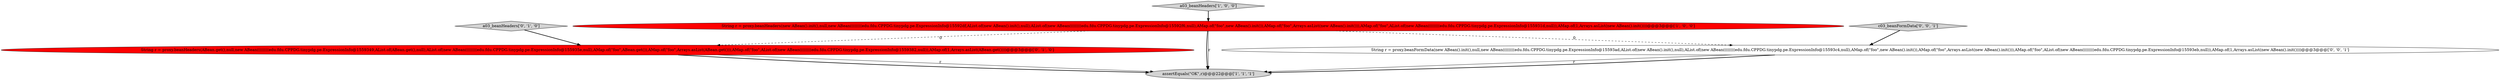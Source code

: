 digraph {
3 [style = filled, label = "a03_beanHeaders['0', '1', '0']", fillcolor = lightgray, shape = diamond image = "AAA0AAABBB2BBB"];
4 [style = filled, label = "String r = proxy.beanHeaders(ABean.get(),null,new ABean((((((((edu.fdu.CPPDG.tinypdg.pe.ExpressionInfo@1559349,AList.of(ABean.get(),null),AList.of(new ABean((((((((edu.fdu.CPPDG.tinypdg.pe.ExpressionInfo@155935e,null),AMap.of(\"foo\",ABean.get()),AMap.of(\"foo\",Arrays.asList(ABean.get())),AMap.of(\"foo\",AList.of(new ABean((((((((edu.fdu.CPPDG.tinypdg.pe.ExpressionInfo@1559382,null)),AMap.of(1,Arrays.asList(ABean.get())))@@@3@@@['0', '1', '0']", fillcolor = red, shape = ellipse image = "AAA1AAABBB2BBB"];
2 [style = filled, label = "a03_beanHeaders['1', '0', '0']", fillcolor = lightgray, shape = diamond image = "AAA0AAABBB1BBB"];
6 [style = filled, label = "String r = proxy.beanFormData(new ABean().init(),null,new ABean((((((((edu.fdu.CPPDG.tinypdg.pe.ExpressionInfo@15593ad,AList.of(new ABean().init(),null),AList.of(new ABean((((((((edu.fdu.CPPDG.tinypdg.pe.ExpressionInfo@15593c4,null),AMap.of(\"foo\",new ABean().init()),AMap.of(\"foo\",Arrays.asList(new ABean().init())),AMap.of(\"foo\",AList.of(new ABean((((((((edu.fdu.CPPDG.tinypdg.pe.ExpressionInfo@15593eb,null)),AMap.of(1,Arrays.asList(new ABean().init())))@@@3@@@['0', '0', '1']", fillcolor = white, shape = ellipse image = "AAA0AAABBB3BBB"];
5 [style = filled, label = "c03_beanFormData['0', '0', '1']", fillcolor = lightgray, shape = diamond image = "AAA0AAABBB3BBB"];
0 [style = filled, label = "assertEquals(\"OK\",r)@@@22@@@['1', '1', '1']", fillcolor = lightgray, shape = ellipse image = "AAA0AAABBB1BBB"];
1 [style = filled, label = "String r = proxy.beanHeaders(new ABean().init(),null,new ABean((((((((edu.fdu.CPPDG.tinypdg.pe.ExpressionInfo@15592df,AList.of(new ABean().init(),null),AList.of(new ABean((((((((edu.fdu.CPPDG.tinypdg.pe.ExpressionInfo@15592f6,null),AMap.of(\"foo\",new ABean().init()),AMap.of(\"foo\",Arrays.asList(new ABean().init())),AMap.of(\"foo\",AList.of(new ABean((((((((edu.fdu.CPPDG.tinypdg.pe.ExpressionInfo@155931d,null)),AMap.of(1,Arrays.asList(new ABean().init())))@@@3@@@['1', '0', '0']", fillcolor = red, shape = ellipse image = "AAA1AAABBB1BBB"];
1->0 [style = solid, label="r"];
4->0 [style = solid, label="r"];
1->4 [style = dashed, label="0"];
6->0 [style = solid, label="r"];
6->0 [style = bold, label=""];
1->0 [style = bold, label=""];
5->6 [style = bold, label=""];
3->4 [style = bold, label=""];
1->6 [style = dashed, label="0"];
2->1 [style = bold, label=""];
4->0 [style = bold, label=""];
}
